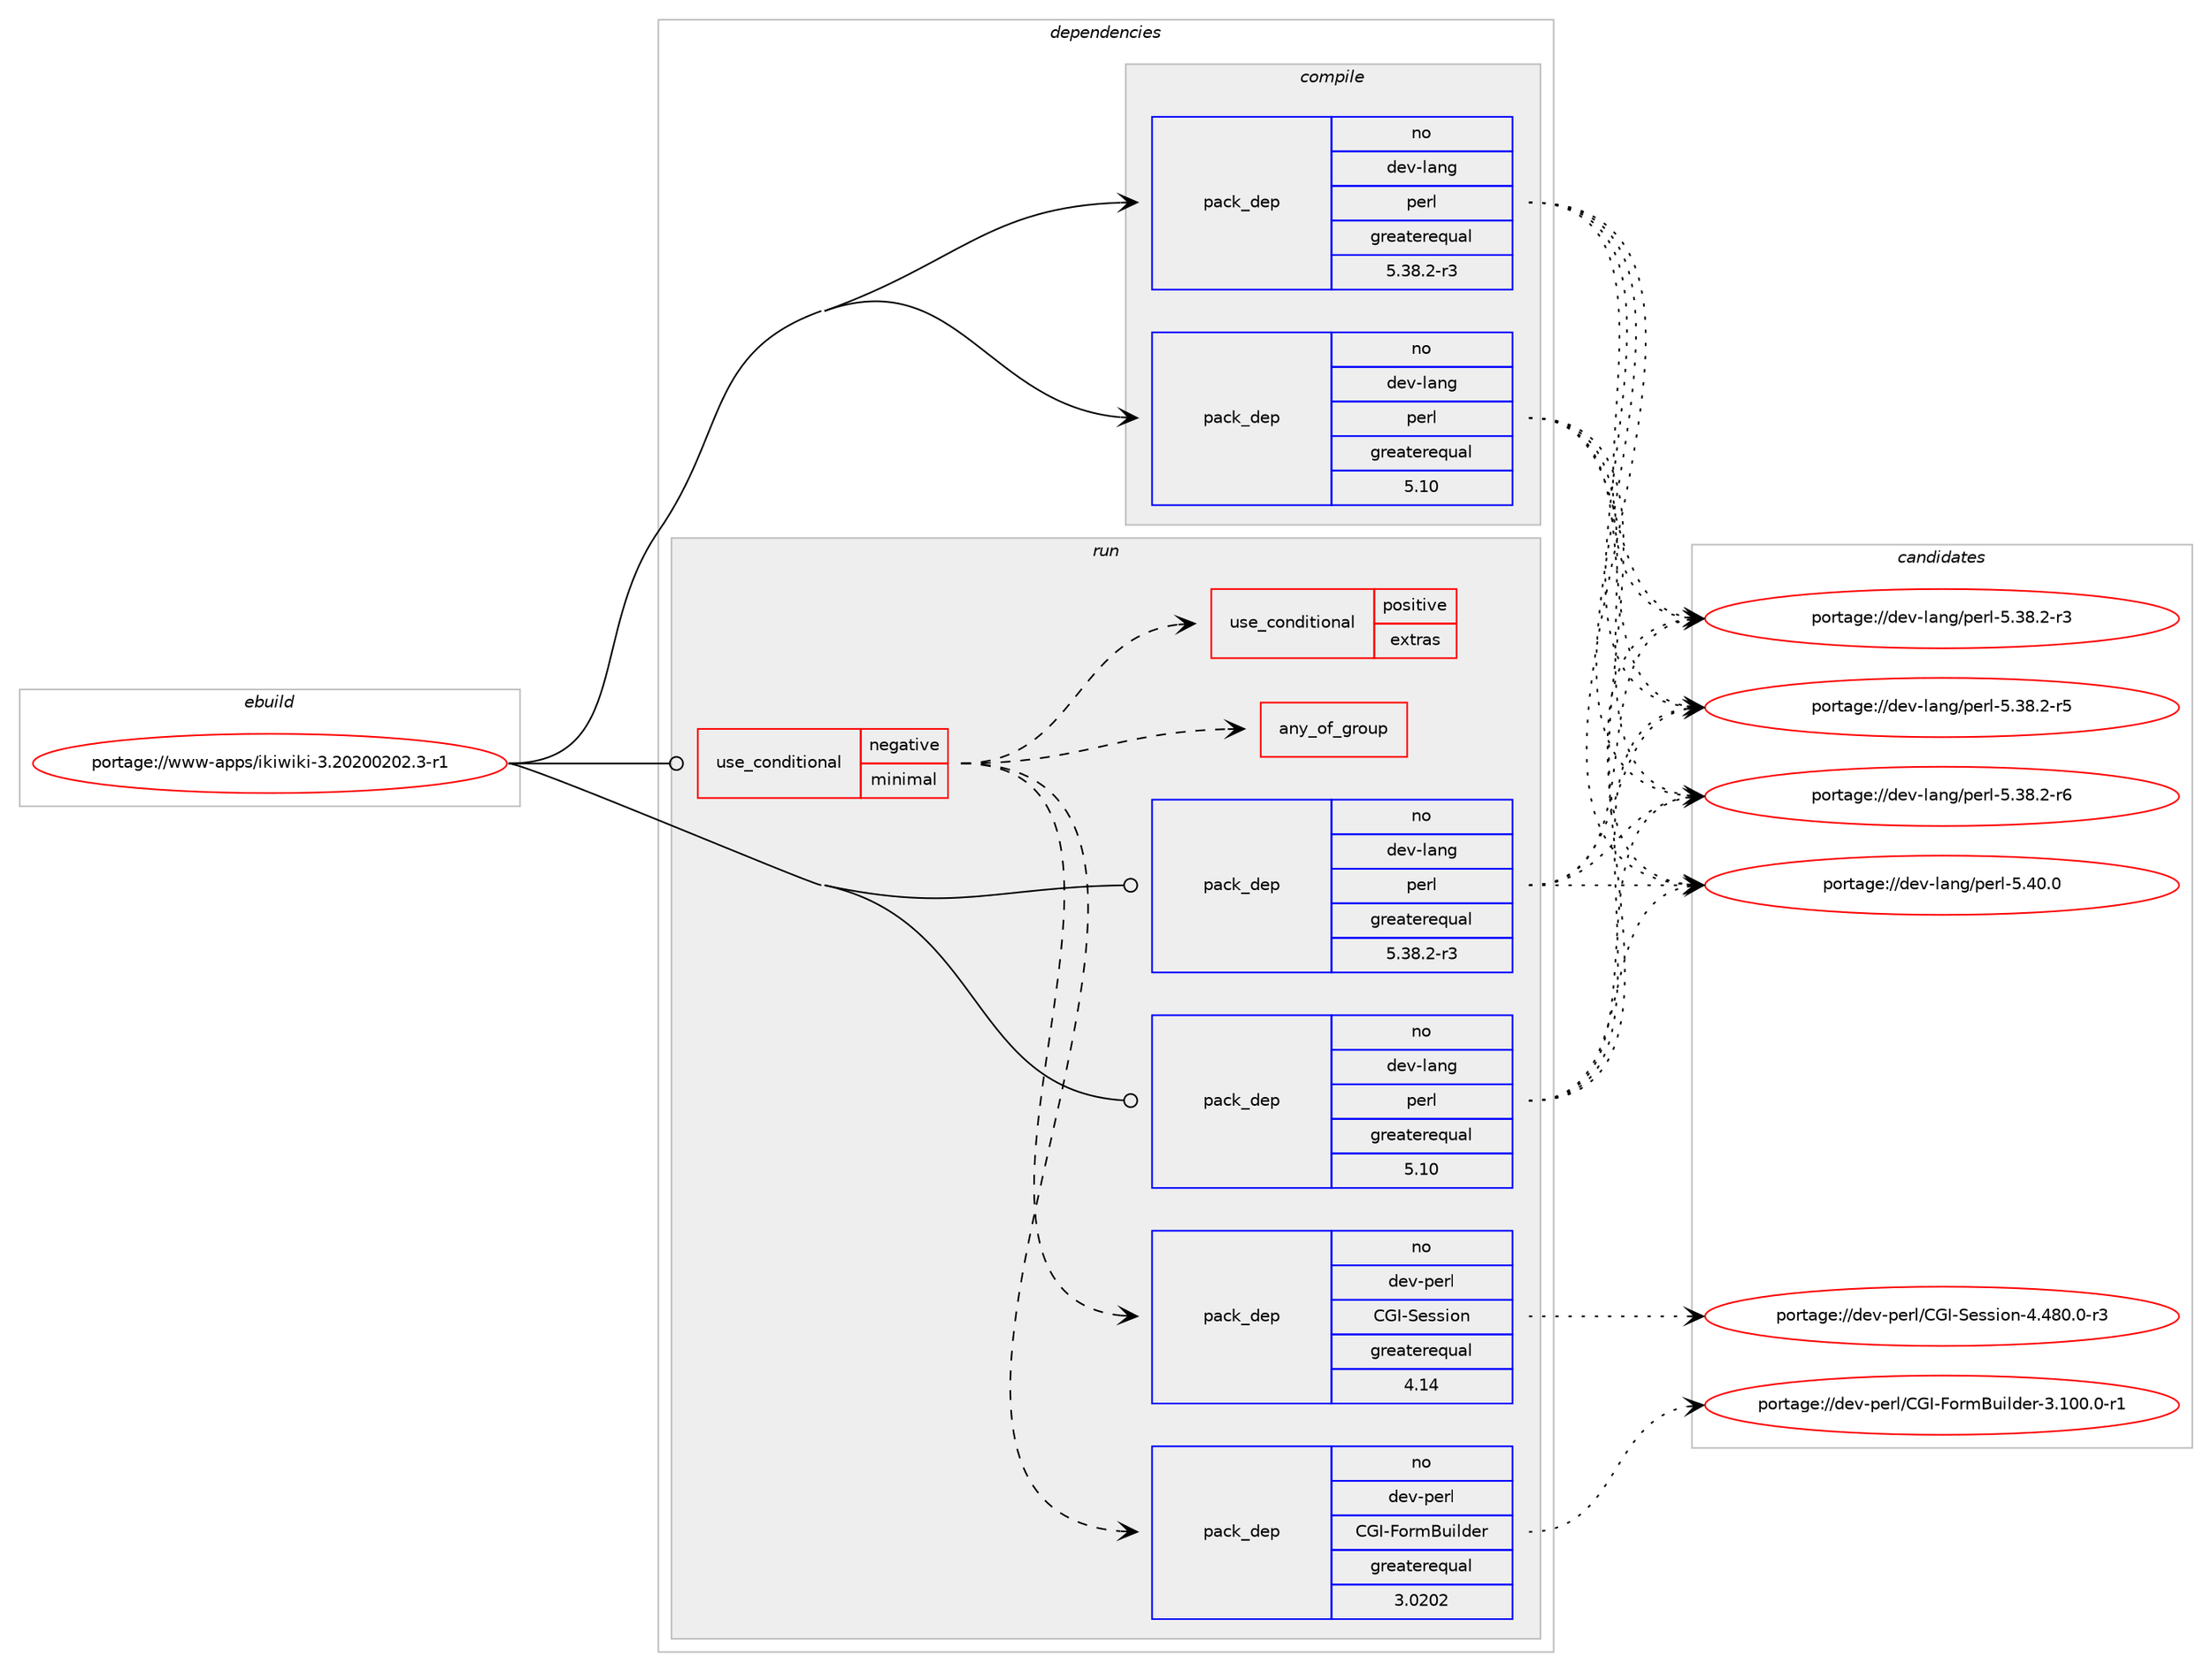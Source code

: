 digraph prolog {

# *************
# Graph options
# *************

newrank=true;
concentrate=true;
compound=true;
graph [rankdir=LR,fontname=Helvetica,fontsize=10,ranksep=1.5];#, ranksep=2.5, nodesep=0.2];
edge  [arrowhead=vee];
node  [fontname=Helvetica,fontsize=10];

# **********
# The ebuild
# **********

subgraph cluster_leftcol {
color=gray;
rank=same;
label=<<i>ebuild</i>>;
id [label="portage://www-apps/ikiwiki-3.20200202.3-r1", color=red, width=4, href="../www-apps/ikiwiki-3.20200202.3-r1.svg"];
}

# ****************
# The dependencies
# ****************

subgraph cluster_midcol {
color=gray;
label=<<i>dependencies</i>>;
subgraph cluster_compile {
fillcolor="#eeeeee";
style=filled;
label=<<i>compile</i>>;
# *** BEGIN UNKNOWN DEPENDENCY TYPE (TODO) ***
# id -> package_dependency(portage://www-apps/ikiwiki-3.20200202.3-r1,install,no,app-text,po4a,none,[,,],[],[])
# *** END UNKNOWN DEPENDENCY TYPE (TODO) ***

subgraph pack104579 {
dependency223932 [label=<<TABLE BORDER="0" CELLBORDER="1" CELLSPACING="0" CELLPADDING="4" WIDTH="220"><TR><TD ROWSPAN="6" CELLPADDING="30">pack_dep</TD></TR><TR><TD WIDTH="110">no</TD></TR><TR><TD>dev-lang</TD></TR><TR><TD>perl</TD></TR><TR><TD>greaterequal</TD></TR><TR><TD>5.10</TD></TR></TABLE>>, shape=none, color=blue];
}
id:e -> dependency223932:w [weight=20,style="solid",arrowhead="vee"];
subgraph pack104580 {
dependency223933 [label=<<TABLE BORDER="0" CELLBORDER="1" CELLSPACING="0" CELLPADDING="4" WIDTH="220"><TR><TD ROWSPAN="6" CELLPADDING="30">pack_dep</TD></TR><TR><TD WIDTH="110">no</TD></TR><TR><TD>dev-lang</TD></TR><TR><TD>perl</TD></TR><TR><TD>greaterequal</TD></TR><TR><TD>5.38.2-r3</TD></TR></TABLE>>, shape=none, color=blue];
}
id:e -> dependency223933:w [weight=20,style="solid",arrowhead="vee"];
# *** BEGIN UNKNOWN DEPENDENCY TYPE (TODO) ***
# id -> package_dependency(portage://www-apps/ikiwiki-3.20200202.3-r1,install,no,dev-perl,HTML-Parser,none,[,,],[],[])
# *** END UNKNOWN DEPENDENCY TYPE (TODO) ***

# *** BEGIN UNKNOWN DEPENDENCY TYPE (TODO) ***
# id -> package_dependency(portage://www-apps/ikiwiki-3.20200202.3-r1,install,no,dev-perl,HTML-Scrubber,none,[,,],[],[])
# *** END UNKNOWN DEPENDENCY TYPE (TODO) ***

# *** BEGIN UNKNOWN DEPENDENCY TYPE (TODO) ***
# id -> package_dependency(portage://www-apps/ikiwiki-3.20200202.3-r1,install,no,dev-perl,HTML-Template,none,[,,],[],[])
# *** END UNKNOWN DEPENDENCY TYPE (TODO) ***

# *** BEGIN UNKNOWN DEPENDENCY TYPE (TODO) ***
# id -> package_dependency(portage://www-apps/ikiwiki-3.20200202.3-r1,install,no,dev-perl,Text-Markdown,none,[,,],[],[])
# *** END UNKNOWN DEPENDENCY TYPE (TODO) ***

# *** BEGIN UNKNOWN DEPENDENCY TYPE (TODO) ***
# id -> package_dependency(portage://www-apps/ikiwiki-3.20200202.3-r1,install,no,dev-perl,TimeDate,none,[,,],[],[])
# *** END UNKNOWN DEPENDENCY TYPE (TODO) ***

# *** BEGIN UNKNOWN DEPENDENCY TYPE (TODO) ***
# id -> package_dependency(portage://www-apps/ikiwiki-3.20200202.3-r1,install,no,dev-perl,URI,none,[,,],[],[])
# *** END UNKNOWN DEPENDENCY TYPE (TODO) ***

# *** BEGIN UNKNOWN DEPENDENCY TYPE (TODO) ***
# id -> package_dependency(portage://www-apps/ikiwiki-3.20200202.3-r1,install,no,dev-perl,YAML-LibYAML,none,[,,],[],[])
# *** END UNKNOWN DEPENDENCY TYPE (TODO) ***

}
subgraph cluster_compileandrun {
fillcolor="#eeeeee";
style=filled;
label=<<i>compile and run</i>>;
}
subgraph cluster_run {
fillcolor="#eeeeee";
style=filled;
label=<<i>run</i>>;
subgraph cond116154 {
dependency223934 [label=<<TABLE BORDER="0" CELLBORDER="1" CELLSPACING="0" CELLPADDING="4"><TR><TD ROWSPAN="3" CELLPADDING="10">use_conditional</TD></TR><TR><TD>negative</TD></TR><TR><TD>minimal</TD></TR></TABLE>>, shape=none, color=red];
# *** BEGIN UNKNOWN DEPENDENCY TYPE (TODO) ***
# dependency223934 -> package_dependency(portage://www-apps/ikiwiki-3.20200202.3-r1,run,no,dev-perl,CGI,none,[,,],[],[])
# *** END UNKNOWN DEPENDENCY TYPE (TODO) ***

subgraph pack104581 {
dependency223935 [label=<<TABLE BORDER="0" CELLBORDER="1" CELLSPACING="0" CELLPADDING="4" WIDTH="220"><TR><TD ROWSPAN="6" CELLPADDING="30">pack_dep</TD></TR><TR><TD WIDTH="110">no</TD></TR><TR><TD>dev-perl</TD></TR><TR><TD>CGI-FormBuilder</TD></TR><TR><TD>greaterequal</TD></TR><TR><TD>3.0202</TD></TR></TABLE>>, shape=none, color=blue];
}
dependency223934:e -> dependency223935:w [weight=20,style="dashed",arrowhead="vee"];
subgraph pack104582 {
dependency223936 [label=<<TABLE BORDER="0" CELLBORDER="1" CELLSPACING="0" CELLPADDING="4" WIDTH="220"><TR><TD ROWSPAN="6" CELLPADDING="30">pack_dep</TD></TR><TR><TD WIDTH="110">no</TD></TR><TR><TD>dev-perl</TD></TR><TR><TD>CGI-Session</TD></TR><TR><TD>greaterequal</TD></TR><TR><TD>4.14</TD></TR></TABLE>>, shape=none, color=blue];
}
dependency223934:e -> dependency223936:w [weight=20,style="dashed",arrowhead="vee"];
# *** BEGIN UNKNOWN DEPENDENCY TYPE (TODO) ***
# dependency223934 -> package_dependency(portage://www-apps/ikiwiki-3.20200202.3-r1,run,no,dev-perl,Mail-Sendmail,none,[,,],[],[])
# *** END UNKNOWN DEPENDENCY TYPE (TODO) ***

# *** BEGIN UNKNOWN DEPENDENCY TYPE (TODO) ***
# dependency223934 -> package_dependency(portage://www-apps/ikiwiki-3.20200202.3-r1,run,no,dev-perl,Term-ReadLine-Gnu,none,[,,],[],[])
# *** END UNKNOWN DEPENDENCY TYPE (TODO) ***

# *** BEGIN UNKNOWN DEPENDENCY TYPE (TODO) ***
# dependency223934 -> package_dependency(portage://www-apps/ikiwiki-3.20200202.3-r1,run,no,dev-perl,XML-Simple,none,[,,],[],[])
# *** END UNKNOWN DEPENDENCY TYPE (TODO) ***

subgraph any3000 {
dependency223937 [label=<<TABLE BORDER="0" CELLBORDER="1" CELLSPACING="0" CELLPADDING="4"><TR><TD CELLPADDING="10">any_of_group</TD></TR></TABLE>>, shape=none, color=red];# *** BEGIN UNKNOWN DEPENDENCY TYPE (TODO) ***
# dependency223937 -> package_dependency(portage://www-apps/ikiwiki-3.20200202.3-r1,run,no,media-gfx,imagemagick,none,[,,],[],[use(enable(perl),none)])
# *** END UNKNOWN DEPENDENCY TYPE (TODO) ***

# *** BEGIN UNKNOWN DEPENDENCY TYPE (TODO) ***
# dependency223937 -> package_dependency(portage://www-apps/ikiwiki-3.20200202.3-r1,run,no,media-gfx,graphicsmagick,none,[,,],[],[use(enable(perl),none)])
# *** END UNKNOWN DEPENDENCY TYPE (TODO) ***

}
dependency223934:e -> dependency223937:w [weight=20,style="dashed",arrowhead="vee"];
subgraph cond116155 {
dependency223938 [label=<<TABLE BORDER="0" CELLBORDER="1" CELLSPACING="0" CELLPADDING="4"><TR><TD ROWSPAN="3" CELLPADDING="10">use_conditional</TD></TR><TR><TD>positive</TD></TR><TR><TD>extras</TD></TR></TABLE>>, shape=none, color=red];
# *** BEGIN UNKNOWN DEPENDENCY TYPE (TODO) ***
# dependency223938 -> package_dependency(portage://www-apps/ikiwiki-3.20200202.3-r1,run,no,dev-python,docutils,none,[,,],[],[])
# *** END UNKNOWN DEPENDENCY TYPE (TODO) ***

# *** BEGIN UNKNOWN DEPENDENCY TYPE (TODO) ***
# dependency223938 -> package_dependency(portage://www-apps/ikiwiki-3.20200202.3-r1,run,no,dev-perl,Digest-SHA1,none,[,,],[],[])
# *** END UNKNOWN DEPENDENCY TYPE (TODO) ***

# *** BEGIN UNKNOWN DEPENDENCY TYPE (TODO) ***
# dependency223938 -> package_dependency(portage://www-apps/ikiwiki-3.20200202.3-r1,run,no,dev-perl,File-MimeInfo,none,[,,],[],[])
# *** END UNKNOWN DEPENDENCY TYPE (TODO) ***

# *** BEGIN UNKNOWN DEPENDENCY TYPE (TODO) ***
# dependency223938 -> package_dependency(portage://www-apps/ikiwiki-3.20200202.3-r1,run,no,dev-perl,RPC-XML,none,[,,],[],[])
# *** END UNKNOWN DEPENDENCY TYPE (TODO) ***

# *** BEGIN UNKNOWN DEPENDENCY TYPE (TODO) ***
# dependency223938 -> package_dependency(portage://www-apps/ikiwiki-3.20200202.3-r1,run,no,dev-perl,XML-Feed,none,[,,],[],[])
# *** END UNKNOWN DEPENDENCY TYPE (TODO) ***

# *** BEGIN UNKNOWN DEPENDENCY TYPE (TODO) ***
# dependency223938 -> package_dependency(portage://www-apps/ikiwiki-3.20200202.3-r1,run,no,dev-perl,LWPx-ParanoidAgent,none,[,,],[],[])
# *** END UNKNOWN DEPENDENCY TYPE (TODO) ***

# *** BEGIN UNKNOWN DEPENDENCY TYPE (TODO) ***
# dependency223938 -> package_dependency(portage://www-apps/ikiwiki-3.20200202.3-r1,run,no,dev-perl,Net-OpenID-Consumer,none,[,,],[],[])
# *** END UNKNOWN DEPENDENCY TYPE (TODO) ***

}
dependency223934:e -> dependency223938:w [weight=20,style="dashed",arrowhead="vee"];
}
id:e -> dependency223934:w [weight=20,style="solid",arrowhead="odot"];
# *** BEGIN UNKNOWN DEPENDENCY TYPE (TODO) ***
# id -> package_dependency(portage://www-apps/ikiwiki-3.20200202.3-r1,run,no,app-text,po4a,none,[,,],[],[])
# *** END UNKNOWN DEPENDENCY TYPE (TODO) ***

subgraph pack104583 {
dependency223939 [label=<<TABLE BORDER="0" CELLBORDER="1" CELLSPACING="0" CELLPADDING="4" WIDTH="220"><TR><TD ROWSPAN="6" CELLPADDING="30">pack_dep</TD></TR><TR><TD WIDTH="110">no</TD></TR><TR><TD>dev-lang</TD></TR><TR><TD>perl</TD></TR><TR><TD>greaterequal</TD></TR><TR><TD>5.10</TD></TR></TABLE>>, shape=none, color=blue];
}
id:e -> dependency223939:w [weight=20,style="solid",arrowhead="odot"];
subgraph pack104584 {
dependency223940 [label=<<TABLE BORDER="0" CELLBORDER="1" CELLSPACING="0" CELLPADDING="4" WIDTH="220"><TR><TD ROWSPAN="6" CELLPADDING="30">pack_dep</TD></TR><TR><TD WIDTH="110">no</TD></TR><TR><TD>dev-lang</TD></TR><TR><TD>perl</TD></TR><TR><TD>greaterequal</TD></TR><TR><TD>5.38.2-r3</TD></TR></TABLE>>, shape=none, color=blue];
}
id:e -> dependency223940:w [weight=20,style="solid",arrowhead="odot"];
# *** BEGIN UNKNOWN DEPENDENCY TYPE (TODO) ***
# id -> package_dependency(portage://www-apps/ikiwiki-3.20200202.3-r1,run,no,dev-lang,perl,none,[,,],any_same_slot,[])
# *** END UNKNOWN DEPENDENCY TYPE (TODO) ***

# *** BEGIN UNKNOWN DEPENDENCY TYPE (TODO) ***
# id -> package_dependency(portage://www-apps/ikiwiki-3.20200202.3-r1,run,no,dev-perl,HTML-Parser,none,[,,],[],[])
# *** END UNKNOWN DEPENDENCY TYPE (TODO) ***

# *** BEGIN UNKNOWN DEPENDENCY TYPE (TODO) ***
# id -> package_dependency(portage://www-apps/ikiwiki-3.20200202.3-r1,run,no,dev-perl,HTML-Scrubber,none,[,,],[],[])
# *** END UNKNOWN DEPENDENCY TYPE (TODO) ***

# *** BEGIN UNKNOWN DEPENDENCY TYPE (TODO) ***
# id -> package_dependency(portage://www-apps/ikiwiki-3.20200202.3-r1,run,no,dev-perl,HTML-Template,none,[,,],[],[])
# *** END UNKNOWN DEPENDENCY TYPE (TODO) ***

# *** BEGIN UNKNOWN DEPENDENCY TYPE (TODO) ***
# id -> package_dependency(portage://www-apps/ikiwiki-3.20200202.3-r1,run,no,dev-perl,Text-Markdown,none,[,,],[],[])
# *** END UNKNOWN DEPENDENCY TYPE (TODO) ***

# *** BEGIN UNKNOWN DEPENDENCY TYPE (TODO) ***
# id -> package_dependency(portage://www-apps/ikiwiki-3.20200202.3-r1,run,no,dev-perl,TimeDate,none,[,,],[],[])
# *** END UNKNOWN DEPENDENCY TYPE (TODO) ***

# *** BEGIN UNKNOWN DEPENDENCY TYPE (TODO) ***
# id -> package_dependency(portage://www-apps/ikiwiki-3.20200202.3-r1,run,no,dev-perl,URI,none,[,,],[],[])
# *** END UNKNOWN DEPENDENCY TYPE (TODO) ***

# *** BEGIN UNKNOWN DEPENDENCY TYPE (TODO) ***
# id -> package_dependency(portage://www-apps/ikiwiki-3.20200202.3-r1,run,no,dev-perl,YAML-LibYAML,none,[,,],[],[])
# *** END UNKNOWN DEPENDENCY TYPE (TODO) ***

}
}

# **************
# The candidates
# **************

subgraph cluster_choices {
rank=same;
color=gray;
label=<<i>candidates</i>>;

subgraph choice104579 {
color=black;
nodesep=1;
choice100101118451089711010347112101114108455346515646504511451 [label="portage://dev-lang/perl-5.38.2-r3", color=red, width=4,href="../dev-lang/perl-5.38.2-r3.svg"];
choice100101118451089711010347112101114108455346515646504511453 [label="portage://dev-lang/perl-5.38.2-r5", color=red, width=4,href="../dev-lang/perl-5.38.2-r5.svg"];
choice100101118451089711010347112101114108455346515646504511454 [label="portage://dev-lang/perl-5.38.2-r6", color=red, width=4,href="../dev-lang/perl-5.38.2-r6.svg"];
choice10010111845108971101034711210111410845534652484648 [label="portage://dev-lang/perl-5.40.0", color=red, width=4,href="../dev-lang/perl-5.40.0.svg"];
dependency223932:e -> choice100101118451089711010347112101114108455346515646504511451:w [style=dotted,weight="100"];
dependency223932:e -> choice100101118451089711010347112101114108455346515646504511453:w [style=dotted,weight="100"];
dependency223932:e -> choice100101118451089711010347112101114108455346515646504511454:w [style=dotted,weight="100"];
dependency223932:e -> choice10010111845108971101034711210111410845534652484648:w [style=dotted,weight="100"];
}
subgraph choice104580 {
color=black;
nodesep=1;
choice100101118451089711010347112101114108455346515646504511451 [label="portage://dev-lang/perl-5.38.2-r3", color=red, width=4,href="../dev-lang/perl-5.38.2-r3.svg"];
choice100101118451089711010347112101114108455346515646504511453 [label="portage://dev-lang/perl-5.38.2-r5", color=red, width=4,href="../dev-lang/perl-5.38.2-r5.svg"];
choice100101118451089711010347112101114108455346515646504511454 [label="portage://dev-lang/perl-5.38.2-r6", color=red, width=4,href="../dev-lang/perl-5.38.2-r6.svg"];
choice10010111845108971101034711210111410845534652484648 [label="portage://dev-lang/perl-5.40.0", color=red, width=4,href="../dev-lang/perl-5.40.0.svg"];
dependency223933:e -> choice100101118451089711010347112101114108455346515646504511451:w [style=dotted,weight="100"];
dependency223933:e -> choice100101118451089711010347112101114108455346515646504511453:w [style=dotted,weight="100"];
dependency223933:e -> choice100101118451089711010347112101114108455346515646504511454:w [style=dotted,weight="100"];
dependency223933:e -> choice10010111845108971101034711210111410845534652484648:w [style=dotted,weight="100"];
}
subgraph choice104581 {
color=black;
nodesep=1;
choice100101118451121011141084767717345701111141096611710510810010111445514649484846484511449 [label="portage://dev-perl/CGI-FormBuilder-3.100.0-r1", color=red, width=4,href="../dev-perl/CGI-FormBuilder-3.100.0-r1.svg"];
dependency223935:e -> choice100101118451121011141084767717345701111141096611710510810010111445514649484846484511449:w [style=dotted,weight="100"];
}
subgraph choice104582 {
color=black;
nodesep=1;
choice1001011184511210111410847677173458310111511510511111045524652564846484511451 [label="portage://dev-perl/CGI-Session-4.480.0-r3", color=red, width=4,href="../dev-perl/CGI-Session-4.480.0-r3.svg"];
dependency223936:e -> choice1001011184511210111410847677173458310111511510511111045524652564846484511451:w [style=dotted,weight="100"];
}
subgraph choice104583 {
color=black;
nodesep=1;
choice100101118451089711010347112101114108455346515646504511451 [label="portage://dev-lang/perl-5.38.2-r3", color=red, width=4,href="../dev-lang/perl-5.38.2-r3.svg"];
choice100101118451089711010347112101114108455346515646504511453 [label="portage://dev-lang/perl-5.38.2-r5", color=red, width=4,href="../dev-lang/perl-5.38.2-r5.svg"];
choice100101118451089711010347112101114108455346515646504511454 [label="portage://dev-lang/perl-5.38.2-r6", color=red, width=4,href="../dev-lang/perl-5.38.2-r6.svg"];
choice10010111845108971101034711210111410845534652484648 [label="portage://dev-lang/perl-5.40.0", color=red, width=4,href="../dev-lang/perl-5.40.0.svg"];
dependency223939:e -> choice100101118451089711010347112101114108455346515646504511451:w [style=dotted,weight="100"];
dependency223939:e -> choice100101118451089711010347112101114108455346515646504511453:w [style=dotted,weight="100"];
dependency223939:e -> choice100101118451089711010347112101114108455346515646504511454:w [style=dotted,weight="100"];
dependency223939:e -> choice10010111845108971101034711210111410845534652484648:w [style=dotted,weight="100"];
}
subgraph choice104584 {
color=black;
nodesep=1;
choice100101118451089711010347112101114108455346515646504511451 [label="portage://dev-lang/perl-5.38.2-r3", color=red, width=4,href="../dev-lang/perl-5.38.2-r3.svg"];
choice100101118451089711010347112101114108455346515646504511453 [label="portage://dev-lang/perl-5.38.2-r5", color=red, width=4,href="../dev-lang/perl-5.38.2-r5.svg"];
choice100101118451089711010347112101114108455346515646504511454 [label="portage://dev-lang/perl-5.38.2-r6", color=red, width=4,href="../dev-lang/perl-5.38.2-r6.svg"];
choice10010111845108971101034711210111410845534652484648 [label="portage://dev-lang/perl-5.40.0", color=red, width=4,href="../dev-lang/perl-5.40.0.svg"];
dependency223940:e -> choice100101118451089711010347112101114108455346515646504511451:w [style=dotted,weight="100"];
dependency223940:e -> choice100101118451089711010347112101114108455346515646504511453:w [style=dotted,weight="100"];
dependency223940:e -> choice100101118451089711010347112101114108455346515646504511454:w [style=dotted,weight="100"];
dependency223940:e -> choice10010111845108971101034711210111410845534652484648:w [style=dotted,weight="100"];
}
}

}
